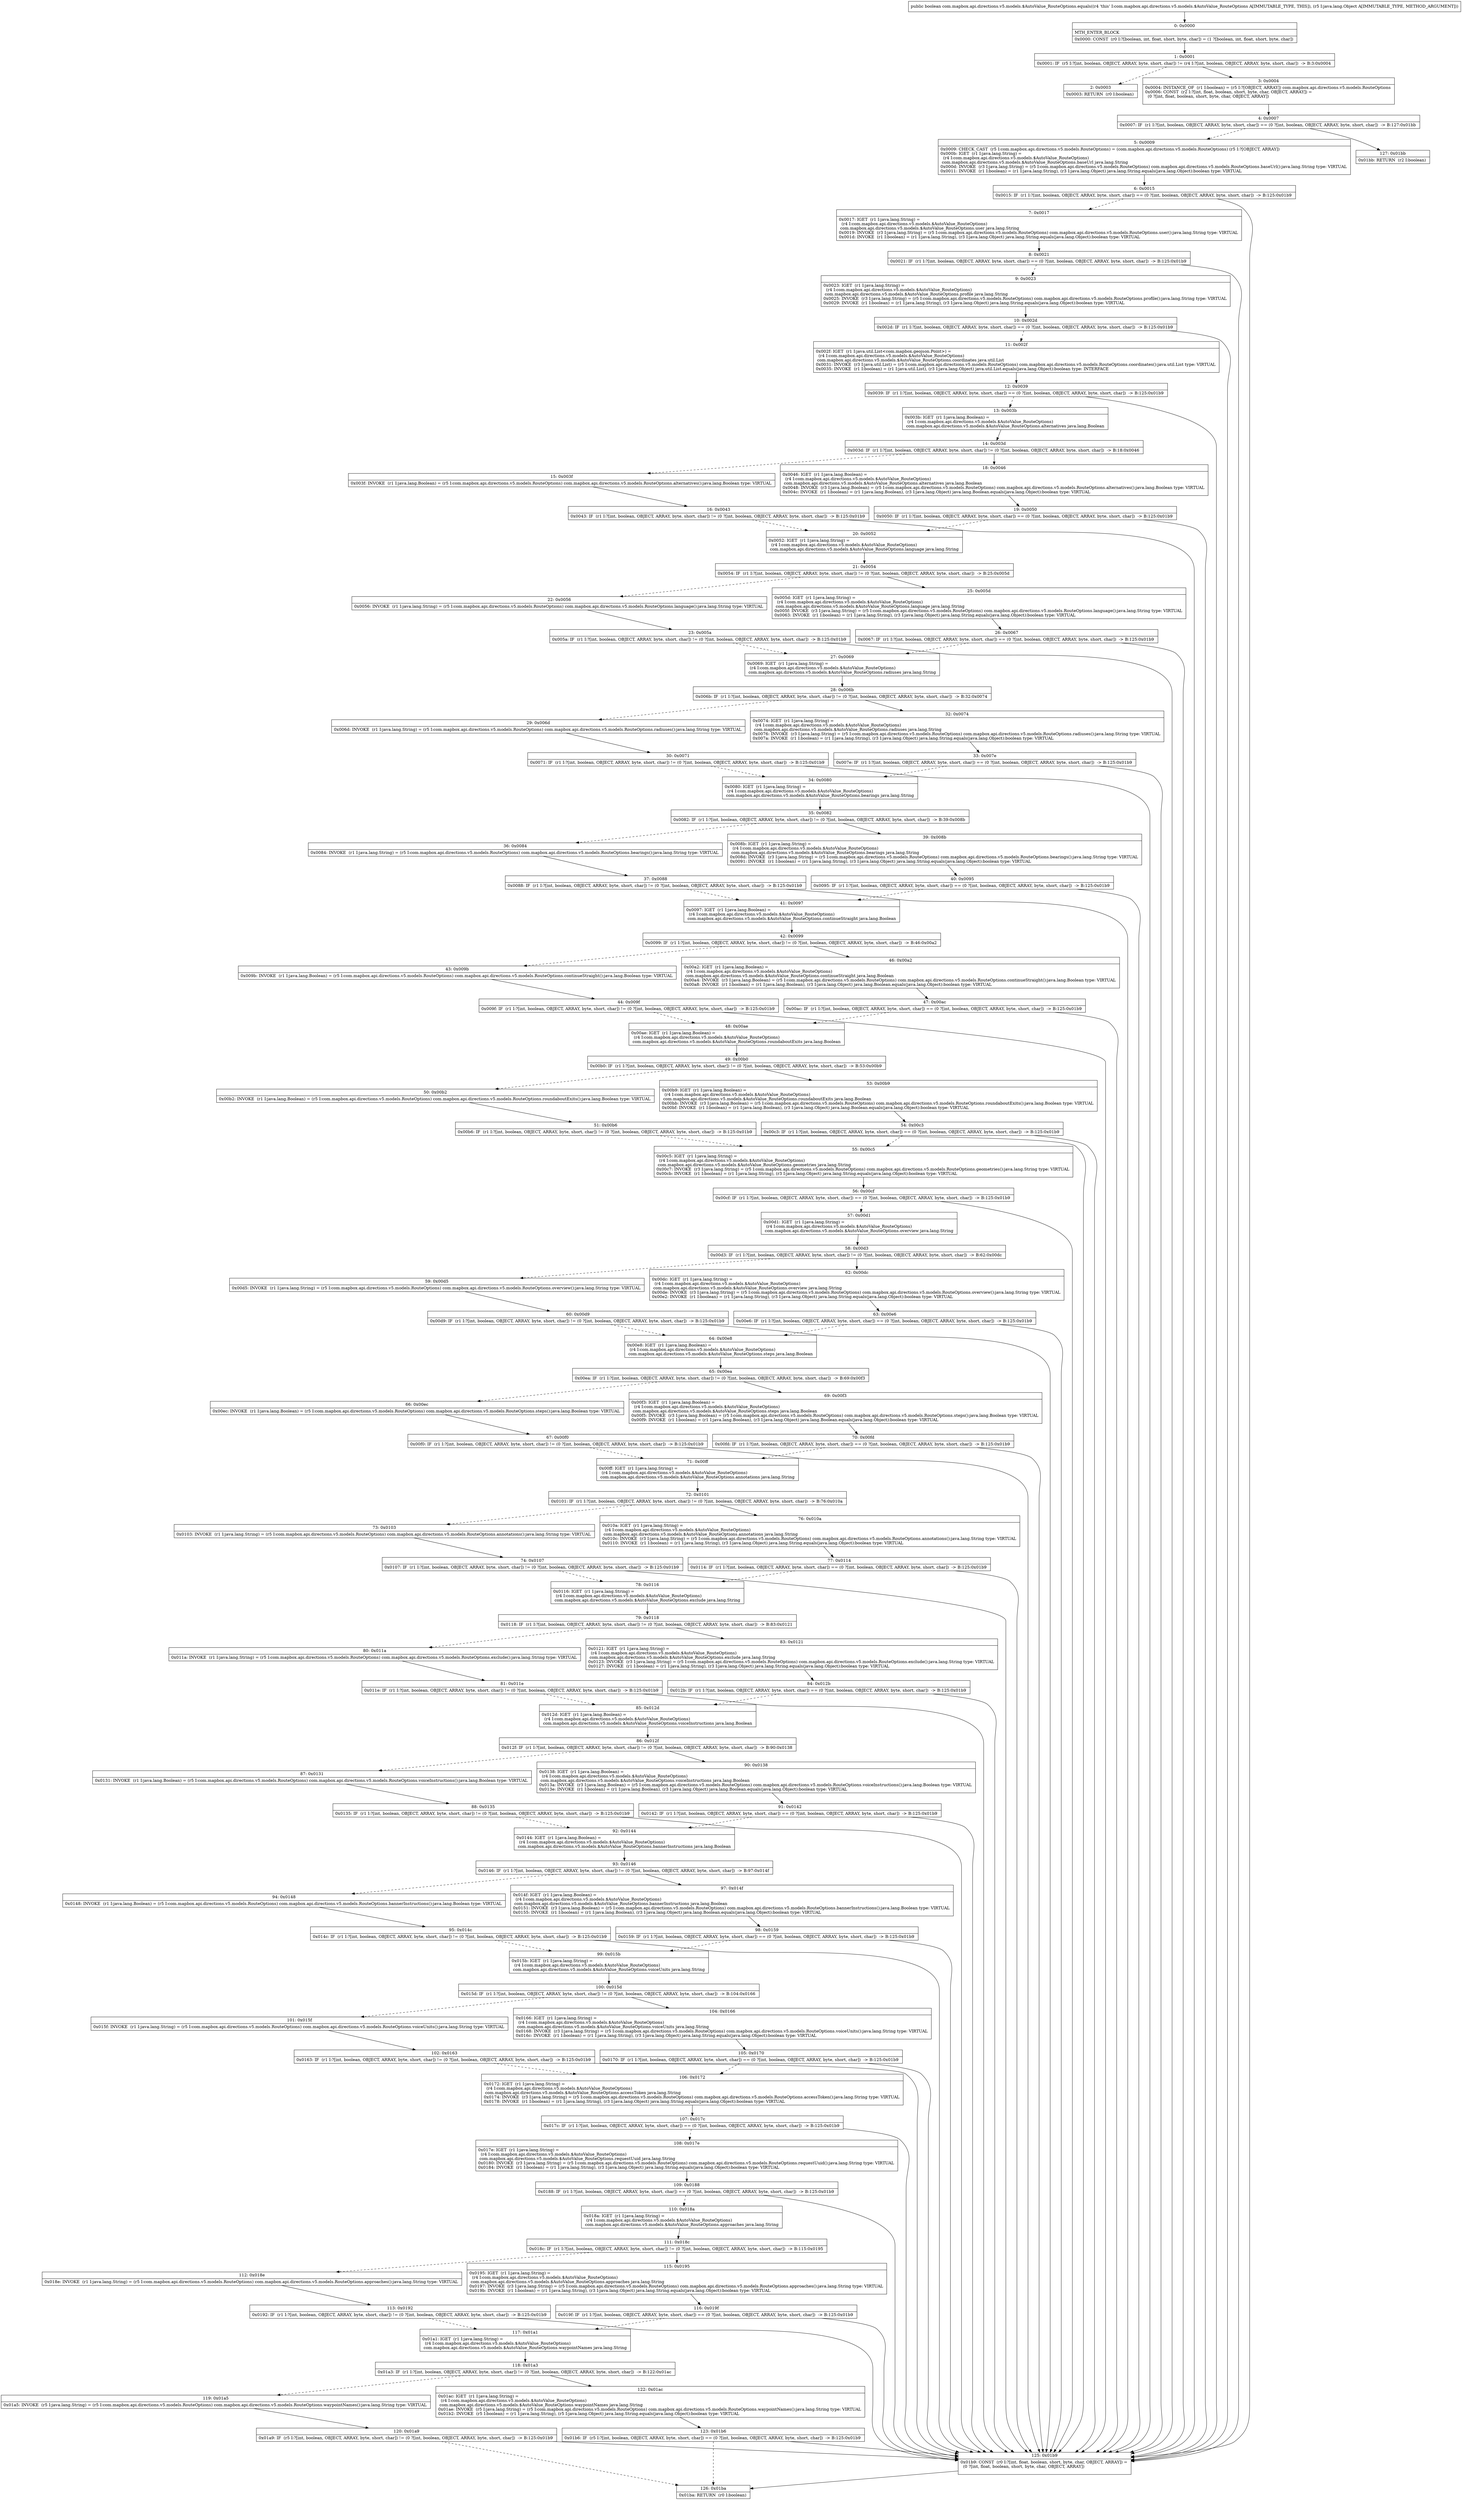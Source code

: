 digraph "CFG forcom.mapbox.api.directions.v5.models.$AutoValue_RouteOptions.equals(Ljava\/lang\/Object;)Z" {
Node_0 [shape=record,label="{0\:\ 0x0000|MTH_ENTER_BLOCK\l|0x0000: CONST  (r0 I:?[boolean, int, float, short, byte, char]) = (1 ?[boolean, int, float, short, byte, char]) \l}"];
Node_1 [shape=record,label="{1\:\ 0x0001|0x0001: IF  (r5 I:?[int, boolean, OBJECT, ARRAY, byte, short, char]) != (r4 I:?[int, boolean, OBJECT, ARRAY, byte, short, char])  \-\> B:3:0x0004 \l}"];
Node_2 [shape=record,label="{2\:\ 0x0003|0x0003: RETURN  (r0 I:boolean) \l}"];
Node_3 [shape=record,label="{3\:\ 0x0004|0x0004: INSTANCE_OF  (r1 I:boolean) = (r5 I:?[OBJECT, ARRAY]) com.mapbox.api.directions.v5.models.RouteOptions \l0x0006: CONST  (r2 I:?[int, float, boolean, short, byte, char, OBJECT, ARRAY]) = \l  (0 ?[int, float, boolean, short, byte, char, OBJECT, ARRAY])\l \l}"];
Node_4 [shape=record,label="{4\:\ 0x0007|0x0007: IF  (r1 I:?[int, boolean, OBJECT, ARRAY, byte, short, char]) == (0 ?[int, boolean, OBJECT, ARRAY, byte, short, char])  \-\> B:127:0x01bb \l}"];
Node_5 [shape=record,label="{5\:\ 0x0009|0x0009: CHECK_CAST  (r5 I:com.mapbox.api.directions.v5.models.RouteOptions) = (com.mapbox.api.directions.v5.models.RouteOptions) (r5 I:?[OBJECT, ARRAY]) \l0x000b: IGET  (r1 I:java.lang.String) = \l  (r4 I:com.mapbox.api.directions.v5.models.$AutoValue_RouteOptions)\l com.mapbox.api.directions.v5.models.$AutoValue_RouteOptions.baseUrl java.lang.String \l0x000d: INVOKE  (r3 I:java.lang.String) = (r5 I:com.mapbox.api.directions.v5.models.RouteOptions) com.mapbox.api.directions.v5.models.RouteOptions.baseUrl():java.lang.String type: VIRTUAL \l0x0011: INVOKE  (r1 I:boolean) = (r1 I:java.lang.String), (r3 I:java.lang.Object) java.lang.String.equals(java.lang.Object):boolean type: VIRTUAL \l}"];
Node_6 [shape=record,label="{6\:\ 0x0015|0x0015: IF  (r1 I:?[int, boolean, OBJECT, ARRAY, byte, short, char]) == (0 ?[int, boolean, OBJECT, ARRAY, byte, short, char])  \-\> B:125:0x01b9 \l}"];
Node_7 [shape=record,label="{7\:\ 0x0017|0x0017: IGET  (r1 I:java.lang.String) = \l  (r4 I:com.mapbox.api.directions.v5.models.$AutoValue_RouteOptions)\l com.mapbox.api.directions.v5.models.$AutoValue_RouteOptions.user java.lang.String \l0x0019: INVOKE  (r3 I:java.lang.String) = (r5 I:com.mapbox.api.directions.v5.models.RouteOptions) com.mapbox.api.directions.v5.models.RouteOptions.user():java.lang.String type: VIRTUAL \l0x001d: INVOKE  (r1 I:boolean) = (r1 I:java.lang.String), (r3 I:java.lang.Object) java.lang.String.equals(java.lang.Object):boolean type: VIRTUAL \l}"];
Node_8 [shape=record,label="{8\:\ 0x0021|0x0021: IF  (r1 I:?[int, boolean, OBJECT, ARRAY, byte, short, char]) == (0 ?[int, boolean, OBJECT, ARRAY, byte, short, char])  \-\> B:125:0x01b9 \l}"];
Node_9 [shape=record,label="{9\:\ 0x0023|0x0023: IGET  (r1 I:java.lang.String) = \l  (r4 I:com.mapbox.api.directions.v5.models.$AutoValue_RouteOptions)\l com.mapbox.api.directions.v5.models.$AutoValue_RouteOptions.profile java.lang.String \l0x0025: INVOKE  (r3 I:java.lang.String) = (r5 I:com.mapbox.api.directions.v5.models.RouteOptions) com.mapbox.api.directions.v5.models.RouteOptions.profile():java.lang.String type: VIRTUAL \l0x0029: INVOKE  (r1 I:boolean) = (r1 I:java.lang.String), (r3 I:java.lang.Object) java.lang.String.equals(java.lang.Object):boolean type: VIRTUAL \l}"];
Node_10 [shape=record,label="{10\:\ 0x002d|0x002d: IF  (r1 I:?[int, boolean, OBJECT, ARRAY, byte, short, char]) == (0 ?[int, boolean, OBJECT, ARRAY, byte, short, char])  \-\> B:125:0x01b9 \l}"];
Node_11 [shape=record,label="{11\:\ 0x002f|0x002f: IGET  (r1 I:java.util.List\<com.mapbox.geojson.Point\>) = \l  (r4 I:com.mapbox.api.directions.v5.models.$AutoValue_RouteOptions)\l com.mapbox.api.directions.v5.models.$AutoValue_RouteOptions.coordinates java.util.List \l0x0031: INVOKE  (r3 I:java.util.List) = (r5 I:com.mapbox.api.directions.v5.models.RouteOptions) com.mapbox.api.directions.v5.models.RouteOptions.coordinates():java.util.List type: VIRTUAL \l0x0035: INVOKE  (r1 I:boolean) = (r1 I:java.util.List), (r3 I:java.lang.Object) java.util.List.equals(java.lang.Object):boolean type: INTERFACE \l}"];
Node_12 [shape=record,label="{12\:\ 0x0039|0x0039: IF  (r1 I:?[int, boolean, OBJECT, ARRAY, byte, short, char]) == (0 ?[int, boolean, OBJECT, ARRAY, byte, short, char])  \-\> B:125:0x01b9 \l}"];
Node_13 [shape=record,label="{13\:\ 0x003b|0x003b: IGET  (r1 I:java.lang.Boolean) = \l  (r4 I:com.mapbox.api.directions.v5.models.$AutoValue_RouteOptions)\l com.mapbox.api.directions.v5.models.$AutoValue_RouteOptions.alternatives java.lang.Boolean \l}"];
Node_14 [shape=record,label="{14\:\ 0x003d|0x003d: IF  (r1 I:?[int, boolean, OBJECT, ARRAY, byte, short, char]) != (0 ?[int, boolean, OBJECT, ARRAY, byte, short, char])  \-\> B:18:0x0046 \l}"];
Node_15 [shape=record,label="{15\:\ 0x003f|0x003f: INVOKE  (r1 I:java.lang.Boolean) = (r5 I:com.mapbox.api.directions.v5.models.RouteOptions) com.mapbox.api.directions.v5.models.RouteOptions.alternatives():java.lang.Boolean type: VIRTUAL \l}"];
Node_16 [shape=record,label="{16\:\ 0x0043|0x0043: IF  (r1 I:?[int, boolean, OBJECT, ARRAY, byte, short, char]) != (0 ?[int, boolean, OBJECT, ARRAY, byte, short, char])  \-\> B:125:0x01b9 \l}"];
Node_18 [shape=record,label="{18\:\ 0x0046|0x0046: IGET  (r1 I:java.lang.Boolean) = \l  (r4 I:com.mapbox.api.directions.v5.models.$AutoValue_RouteOptions)\l com.mapbox.api.directions.v5.models.$AutoValue_RouteOptions.alternatives java.lang.Boolean \l0x0048: INVOKE  (r3 I:java.lang.Boolean) = (r5 I:com.mapbox.api.directions.v5.models.RouteOptions) com.mapbox.api.directions.v5.models.RouteOptions.alternatives():java.lang.Boolean type: VIRTUAL \l0x004c: INVOKE  (r1 I:boolean) = (r1 I:java.lang.Boolean), (r3 I:java.lang.Object) java.lang.Boolean.equals(java.lang.Object):boolean type: VIRTUAL \l}"];
Node_19 [shape=record,label="{19\:\ 0x0050|0x0050: IF  (r1 I:?[int, boolean, OBJECT, ARRAY, byte, short, char]) == (0 ?[int, boolean, OBJECT, ARRAY, byte, short, char])  \-\> B:125:0x01b9 \l}"];
Node_20 [shape=record,label="{20\:\ 0x0052|0x0052: IGET  (r1 I:java.lang.String) = \l  (r4 I:com.mapbox.api.directions.v5.models.$AutoValue_RouteOptions)\l com.mapbox.api.directions.v5.models.$AutoValue_RouteOptions.language java.lang.String \l}"];
Node_21 [shape=record,label="{21\:\ 0x0054|0x0054: IF  (r1 I:?[int, boolean, OBJECT, ARRAY, byte, short, char]) != (0 ?[int, boolean, OBJECT, ARRAY, byte, short, char])  \-\> B:25:0x005d \l}"];
Node_22 [shape=record,label="{22\:\ 0x0056|0x0056: INVOKE  (r1 I:java.lang.String) = (r5 I:com.mapbox.api.directions.v5.models.RouteOptions) com.mapbox.api.directions.v5.models.RouteOptions.language():java.lang.String type: VIRTUAL \l}"];
Node_23 [shape=record,label="{23\:\ 0x005a|0x005a: IF  (r1 I:?[int, boolean, OBJECT, ARRAY, byte, short, char]) != (0 ?[int, boolean, OBJECT, ARRAY, byte, short, char])  \-\> B:125:0x01b9 \l}"];
Node_25 [shape=record,label="{25\:\ 0x005d|0x005d: IGET  (r1 I:java.lang.String) = \l  (r4 I:com.mapbox.api.directions.v5.models.$AutoValue_RouteOptions)\l com.mapbox.api.directions.v5.models.$AutoValue_RouteOptions.language java.lang.String \l0x005f: INVOKE  (r3 I:java.lang.String) = (r5 I:com.mapbox.api.directions.v5.models.RouteOptions) com.mapbox.api.directions.v5.models.RouteOptions.language():java.lang.String type: VIRTUAL \l0x0063: INVOKE  (r1 I:boolean) = (r1 I:java.lang.String), (r3 I:java.lang.Object) java.lang.String.equals(java.lang.Object):boolean type: VIRTUAL \l}"];
Node_26 [shape=record,label="{26\:\ 0x0067|0x0067: IF  (r1 I:?[int, boolean, OBJECT, ARRAY, byte, short, char]) == (0 ?[int, boolean, OBJECT, ARRAY, byte, short, char])  \-\> B:125:0x01b9 \l}"];
Node_27 [shape=record,label="{27\:\ 0x0069|0x0069: IGET  (r1 I:java.lang.String) = \l  (r4 I:com.mapbox.api.directions.v5.models.$AutoValue_RouteOptions)\l com.mapbox.api.directions.v5.models.$AutoValue_RouteOptions.radiuses java.lang.String \l}"];
Node_28 [shape=record,label="{28\:\ 0x006b|0x006b: IF  (r1 I:?[int, boolean, OBJECT, ARRAY, byte, short, char]) != (0 ?[int, boolean, OBJECT, ARRAY, byte, short, char])  \-\> B:32:0x0074 \l}"];
Node_29 [shape=record,label="{29\:\ 0x006d|0x006d: INVOKE  (r1 I:java.lang.String) = (r5 I:com.mapbox.api.directions.v5.models.RouteOptions) com.mapbox.api.directions.v5.models.RouteOptions.radiuses():java.lang.String type: VIRTUAL \l}"];
Node_30 [shape=record,label="{30\:\ 0x0071|0x0071: IF  (r1 I:?[int, boolean, OBJECT, ARRAY, byte, short, char]) != (0 ?[int, boolean, OBJECT, ARRAY, byte, short, char])  \-\> B:125:0x01b9 \l}"];
Node_32 [shape=record,label="{32\:\ 0x0074|0x0074: IGET  (r1 I:java.lang.String) = \l  (r4 I:com.mapbox.api.directions.v5.models.$AutoValue_RouteOptions)\l com.mapbox.api.directions.v5.models.$AutoValue_RouteOptions.radiuses java.lang.String \l0x0076: INVOKE  (r3 I:java.lang.String) = (r5 I:com.mapbox.api.directions.v5.models.RouteOptions) com.mapbox.api.directions.v5.models.RouteOptions.radiuses():java.lang.String type: VIRTUAL \l0x007a: INVOKE  (r1 I:boolean) = (r1 I:java.lang.String), (r3 I:java.lang.Object) java.lang.String.equals(java.lang.Object):boolean type: VIRTUAL \l}"];
Node_33 [shape=record,label="{33\:\ 0x007e|0x007e: IF  (r1 I:?[int, boolean, OBJECT, ARRAY, byte, short, char]) == (0 ?[int, boolean, OBJECT, ARRAY, byte, short, char])  \-\> B:125:0x01b9 \l}"];
Node_34 [shape=record,label="{34\:\ 0x0080|0x0080: IGET  (r1 I:java.lang.String) = \l  (r4 I:com.mapbox.api.directions.v5.models.$AutoValue_RouteOptions)\l com.mapbox.api.directions.v5.models.$AutoValue_RouteOptions.bearings java.lang.String \l}"];
Node_35 [shape=record,label="{35\:\ 0x0082|0x0082: IF  (r1 I:?[int, boolean, OBJECT, ARRAY, byte, short, char]) != (0 ?[int, boolean, OBJECT, ARRAY, byte, short, char])  \-\> B:39:0x008b \l}"];
Node_36 [shape=record,label="{36\:\ 0x0084|0x0084: INVOKE  (r1 I:java.lang.String) = (r5 I:com.mapbox.api.directions.v5.models.RouteOptions) com.mapbox.api.directions.v5.models.RouteOptions.bearings():java.lang.String type: VIRTUAL \l}"];
Node_37 [shape=record,label="{37\:\ 0x0088|0x0088: IF  (r1 I:?[int, boolean, OBJECT, ARRAY, byte, short, char]) != (0 ?[int, boolean, OBJECT, ARRAY, byte, short, char])  \-\> B:125:0x01b9 \l}"];
Node_39 [shape=record,label="{39\:\ 0x008b|0x008b: IGET  (r1 I:java.lang.String) = \l  (r4 I:com.mapbox.api.directions.v5.models.$AutoValue_RouteOptions)\l com.mapbox.api.directions.v5.models.$AutoValue_RouteOptions.bearings java.lang.String \l0x008d: INVOKE  (r3 I:java.lang.String) = (r5 I:com.mapbox.api.directions.v5.models.RouteOptions) com.mapbox.api.directions.v5.models.RouteOptions.bearings():java.lang.String type: VIRTUAL \l0x0091: INVOKE  (r1 I:boolean) = (r1 I:java.lang.String), (r3 I:java.lang.Object) java.lang.String.equals(java.lang.Object):boolean type: VIRTUAL \l}"];
Node_40 [shape=record,label="{40\:\ 0x0095|0x0095: IF  (r1 I:?[int, boolean, OBJECT, ARRAY, byte, short, char]) == (0 ?[int, boolean, OBJECT, ARRAY, byte, short, char])  \-\> B:125:0x01b9 \l}"];
Node_41 [shape=record,label="{41\:\ 0x0097|0x0097: IGET  (r1 I:java.lang.Boolean) = \l  (r4 I:com.mapbox.api.directions.v5.models.$AutoValue_RouteOptions)\l com.mapbox.api.directions.v5.models.$AutoValue_RouteOptions.continueStraight java.lang.Boolean \l}"];
Node_42 [shape=record,label="{42\:\ 0x0099|0x0099: IF  (r1 I:?[int, boolean, OBJECT, ARRAY, byte, short, char]) != (0 ?[int, boolean, OBJECT, ARRAY, byte, short, char])  \-\> B:46:0x00a2 \l}"];
Node_43 [shape=record,label="{43\:\ 0x009b|0x009b: INVOKE  (r1 I:java.lang.Boolean) = (r5 I:com.mapbox.api.directions.v5.models.RouteOptions) com.mapbox.api.directions.v5.models.RouteOptions.continueStraight():java.lang.Boolean type: VIRTUAL \l}"];
Node_44 [shape=record,label="{44\:\ 0x009f|0x009f: IF  (r1 I:?[int, boolean, OBJECT, ARRAY, byte, short, char]) != (0 ?[int, boolean, OBJECT, ARRAY, byte, short, char])  \-\> B:125:0x01b9 \l}"];
Node_46 [shape=record,label="{46\:\ 0x00a2|0x00a2: IGET  (r1 I:java.lang.Boolean) = \l  (r4 I:com.mapbox.api.directions.v5.models.$AutoValue_RouteOptions)\l com.mapbox.api.directions.v5.models.$AutoValue_RouteOptions.continueStraight java.lang.Boolean \l0x00a4: INVOKE  (r3 I:java.lang.Boolean) = (r5 I:com.mapbox.api.directions.v5.models.RouteOptions) com.mapbox.api.directions.v5.models.RouteOptions.continueStraight():java.lang.Boolean type: VIRTUAL \l0x00a8: INVOKE  (r1 I:boolean) = (r1 I:java.lang.Boolean), (r3 I:java.lang.Object) java.lang.Boolean.equals(java.lang.Object):boolean type: VIRTUAL \l}"];
Node_47 [shape=record,label="{47\:\ 0x00ac|0x00ac: IF  (r1 I:?[int, boolean, OBJECT, ARRAY, byte, short, char]) == (0 ?[int, boolean, OBJECT, ARRAY, byte, short, char])  \-\> B:125:0x01b9 \l}"];
Node_48 [shape=record,label="{48\:\ 0x00ae|0x00ae: IGET  (r1 I:java.lang.Boolean) = \l  (r4 I:com.mapbox.api.directions.v5.models.$AutoValue_RouteOptions)\l com.mapbox.api.directions.v5.models.$AutoValue_RouteOptions.roundaboutExits java.lang.Boolean \l}"];
Node_49 [shape=record,label="{49\:\ 0x00b0|0x00b0: IF  (r1 I:?[int, boolean, OBJECT, ARRAY, byte, short, char]) != (0 ?[int, boolean, OBJECT, ARRAY, byte, short, char])  \-\> B:53:0x00b9 \l}"];
Node_50 [shape=record,label="{50\:\ 0x00b2|0x00b2: INVOKE  (r1 I:java.lang.Boolean) = (r5 I:com.mapbox.api.directions.v5.models.RouteOptions) com.mapbox.api.directions.v5.models.RouteOptions.roundaboutExits():java.lang.Boolean type: VIRTUAL \l}"];
Node_51 [shape=record,label="{51\:\ 0x00b6|0x00b6: IF  (r1 I:?[int, boolean, OBJECT, ARRAY, byte, short, char]) != (0 ?[int, boolean, OBJECT, ARRAY, byte, short, char])  \-\> B:125:0x01b9 \l}"];
Node_53 [shape=record,label="{53\:\ 0x00b9|0x00b9: IGET  (r1 I:java.lang.Boolean) = \l  (r4 I:com.mapbox.api.directions.v5.models.$AutoValue_RouteOptions)\l com.mapbox.api.directions.v5.models.$AutoValue_RouteOptions.roundaboutExits java.lang.Boolean \l0x00bb: INVOKE  (r3 I:java.lang.Boolean) = (r5 I:com.mapbox.api.directions.v5.models.RouteOptions) com.mapbox.api.directions.v5.models.RouteOptions.roundaboutExits():java.lang.Boolean type: VIRTUAL \l0x00bf: INVOKE  (r1 I:boolean) = (r1 I:java.lang.Boolean), (r3 I:java.lang.Object) java.lang.Boolean.equals(java.lang.Object):boolean type: VIRTUAL \l}"];
Node_54 [shape=record,label="{54\:\ 0x00c3|0x00c3: IF  (r1 I:?[int, boolean, OBJECT, ARRAY, byte, short, char]) == (0 ?[int, boolean, OBJECT, ARRAY, byte, short, char])  \-\> B:125:0x01b9 \l}"];
Node_55 [shape=record,label="{55\:\ 0x00c5|0x00c5: IGET  (r1 I:java.lang.String) = \l  (r4 I:com.mapbox.api.directions.v5.models.$AutoValue_RouteOptions)\l com.mapbox.api.directions.v5.models.$AutoValue_RouteOptions.geometries java.lang.String \l0x00c7: INVOKE  (r3 I:java.lang.String) = (r5 I:com.mapbox.api.directions.v5.models.RouteOptions) com.mapbox.api.directions.v5.models.RouteOptions.geometries():java.lang.String type: VIRTUAL \l0x00cb: INVOKE  (r1 I:boolean) = (r1 I:java.lang.String), (r3 I:java.lang.Object) java.lang.String.equals(java.lang.Object):boolean type: VIRTUAL \l}"];
Node_56 [shape=record,label="{56\:\ 0x00cf|0x00cf: IF  (r1 I:?[int, boolean, OBJECT, ARRAY, byte, short, char]) == (0 ?[int, boolean, OBJECT, ARRAY, byte, short, char])  \-\> B:125:0x01b9 \l}"];
Node_57 [shape=record,label="{57\:\ 0x00d1|0x00d1: IGET  (r1 I:java.lang.String) = \l  (r4 I:com.mapbox.api.directions.v5.models.$AutoValue_RouteOptions)\l com.mapbox.api.directions.v5.models.$AutoValue_RouteOptions.overview java.lang.String \l}"];
Node_58 [shape=record,label="{58\:\ 0x00d3|0x00d3: IF  (r1 I:?[int, boolean, OBJECT, ARRAY, byte, short, char]) != (0 ?[int, boolean, OBJECT, ARRAY, byte, short, char])  \-\> B:62:0x00dc \l}"];
Node_59 [shape=record,label="{59\:\ 0x00d5|0x00d5: INVOKE  (r1 I:java.lang.String) = (r5 I:com.mapbox.api.directions.v5.models.RouteOptions) com.mapbox.api.directions.v5.models.RouteOptions.overview():java.lang.String type: VIRTUAL \l}"];
Node_60 [shape=record,label="{60\:\ 0x00d9|0x00d9: IF  (r1 I:?[int, boolean, OBJECT, ARRAY, byte, short, char]) != (0 ?[int, boolean, OBJECT, ARRAY, byte, short, char])  \-\> B:125:0x01b9 \l}"];
Node_62 [shape=record,label="{62\:\ 0x00dc|0x00dc: IGET  (r1 I:java.lang.String) = \l  (r4 I:com.mapbox.api.directions.v5.models.$AutoValue_RouteOptions)\l com.mapbox.api.directions.v5.models.$AutoValue_RouteOptions.overview java.lang.String \l0x00de: INVOKE  (r3 I:java.lang.String) = (r5 I:com.mapbox.api.directions.v5.models.RouteOptions) com.mapbox.api.directions.v5.models.RouteOptions.overview():java.lang.String type: VIRTUAL \l0x00e2: INVOKE  (r1 I:boolean) = (r1 I:java.lang.String), (r3 I:java.lang.Object) java.lang.String.equals(java.lang.Object):boolean type: VIRTUAL \l}"];
Node_63 [shape=record,label="{63\:\ 0x00e6|0x00e6: IF  (r1 I:?[int, boolean, OBJECT, ARRAY, byte, short, char]) == (0 ?[int, boolean, OBJECT, ARRAY, byte, short, char])  \-\> B:125:0x01b9 \l}"];
Node_64 [shape=record,label="{64\:\ 0x00e8|0x00e8: IGET  (r1 I:java.lang.Boolean) = \l  (r4 I:com.mapbox.api.directions.v5.models.$AutoValue_RouteOptions)\l com.mapbox.api.directions.v5.models.$AutoValue_RouteOptions.steps java.lang.Boolean \l}"];
Node_65 [shape=record,label="{65\:\ 0x00ea|0x00ea: IF  (r1 I:?[int, boolean, OBJECT, ARRAY, byte, short, char]) != (0 ?[int, boolean, OBJECT, ARRAY, byte, short, char])  \-\> B:69:0x00f3 \l}"];
Node_66 [shape=record,label="{66\:\ 0x00ec|0x00ec: INVOKE  (r1 I:java.lang.Boolean) = (r5 I:com.mapbox.api.directions.v5.models.RouteOptions) com.mapbox.api.directions.v5.models.RouteOptions.steps():java.lang.Boolean type: VIRTUAL \l}"];
Node_67 [shape=record,label="{67\:\ 0x00f0|0x00f0: IF  (r1 I:?[int, boolean, OBJECT, ARRAY, byte, short, char]) != (0 ?[int, boolean, OBJECT, ARRAY, byte, short, char])  \-\> B:125:0x01b9 \l}"];
Node_69 [shape=record,label="{69\:\ 0x00f3|0x00f3: IGET  (r1 I:java.lang.Boolean) = \l  (r4 I:com.mapbox.api.directions.v5.models.$AutoValue_RouteOptions)\l com.mapbox.api.directions.v5.models.$AutoValue_RouteOptions.steps java.lang.Boolean \l0x00f5: INVOKE  (r3 I:java.lang.Boolean) = (r5 I:com.mapbox.api.directions.v5.models.RouteOptions) com.mapbox.api.directions.v5.models.RouteOptions.steps():java.lang.Boolean type: VIRTUAL \l0x00f9: INVOKE  (r1 I:boolean) = (r1 I:java.lang.Boolean), (r3 I:java.lang.Object) java.lang.Boolean.equals(java.lang.Object):boolean type: VIRTUAL \l}"];
Node_70 [shape=record,label="{70\:\ 0x00fd|0x00fd: IF  (r1 I:?[int, boolean, OBJECT, ARRAY, byte, short, char]) == (0 ?[int, boolean, OBJECT, ARRAY, byte, short, char])  \-\> B:125:0x01b9 \l}"];
Node_71 [shape=record,label="{71\:\ 0x00ff|0x00ff: IGET  (r1 I:java.lang.String) = \l  (r4 I:com.mapbox.api.directions.v5.models.$AutoValue_RouteOptions)\l com.mapbox.api.directions.v5.models.$AutoValue_RouteOptions.annotations java.lang.String \l}"];
Node_72 [shape=record,label="{72\:\ 0x0101|0x0101: IF  (r1 I:?[int, boolean, OBJECT, ARRAY, byte, short, char]) != (0 ?[int, boolean, OBJECT, ARRAY, byte, short, char])  \-\> B:76:0x010a \l}"];
Node_73 [shape=record,label="{73\:\ 0x0103|0x0103: INVOKE  (r1 I:java.lang.String) = (r5 I:com.mapbox.api.directions.v5.models.RouteOptions) com.mapbox.api.directions.v5.models.RouteOptions.annotations():java.lang.String type: VIRTUAL \l}"];
Node_74 [shape=record,label="{74\:\ 0x0107|0x0107: IF  (r1 I:?[int, boolean, OBJECT, ARRAY, byte, short, char]) != (0 ?[int, boolean, OBJECT, ARRAY, byte, short, char])  \-\> B:125:0x01b9 \l}"];
Node_76 [shape=record,label="{76\:\ 0x010a|0x010a: IGET  (r1 I:java.lang.String) = \l  (r4 I:com.mapbox.api.directions.v5.models.$AutoValue_RouteOptions)\l com.mapbox.api.directions.v5.models.$AutoValue_RouteOptions.annotations java.lang.String \l0x010c: INVOKE  (r3 I:java.lang.String) = (r5 I:com.mapbox.api.directions.v5.models.RouteOptions) com.mapbox.api.directions.v5.models.RouteOptions.annotations():java.lang.String type: VIRTUAL \l0x0110: INVOKE  (r1 I:boolean) = (r1 I:java.lang.String), (r3 I:java.lang.Object) java.lang.String.equals(java.lang.Object):boolean type: VIRTUAL \l}"];
Node_77 [shape=record,label="{77\:\ 0x0114|0x0114: IF  (r1 I:?[int, boolean, OBJECT, ARRAY, byte, short, char]) == (0 ?[int, boolean, OBJECT, ARRAY, byte, short, char])  \-\> B:125:0x01b9 \l}"];
Node_78 [shape=record,label="{78\:\ 0x0116|0x0116: IGET  (r1 I:java.lang.String) = \l  (r4 I:com.mapbox.api.directions.v5.models.$AutoValue_RouteOptions)\l com.mapbox.api.directions.v5.models.$AutoValue_RouteOptions.exclude java.lang.String \l}"];
Node_79 [shape=record,label="{79\:\ 0x0118|0x0118: IF  (r1 I:?[int, boolean, OBJECT, ARRAY, byte, short, char]) != (0 ?[int, boolean, OBJECT, ARRAY, byte, short, char])  \-\> B:83:0x0121 \l}"];
Node_80 [shape=record,label="{80\:\ 0x011a|0x011a: INVOKE  (r1 I:java.lang.String) = (r5 I:com.mapbox.api.directions.v5.models.RouteOptions) com.mapbox.api.directions.v5.models.RouteOptions.exclude():java.lang.String type: VIRTUAL \l}"];
Node_81 [shape=record,label="{81\:\ 0x011e|0x011e: IF  (r1 I:?[int, boolean, OBJECT, ARRAY, byte, short, char]) != (0 ?[int, boolean, OBJECT, ARRAY, byte, short, char])  \-\> B:125:0x01b9 \l}"];
Node_83 [shape=record,label="{83\:\ 0x0121|0x0121: IGET  (r1 I:java.lang.String) = \l  (r4 I:com.mapbox.api.directions.v5.models.$AutoValue_RouteOptions)\l com.mapbox.api.directions.v5.models.$AutoValue_RouteOptions.exclude java.lang.String \l0x0123: INVOKE  (r3 I:java.lang.String) = (r5 I:com.mapbox.api.directions.v5.models.RouteOptions) com.mapbox.api.directions.v5.models.RouteOptions.exclude():java.lang.String type: VIRTUAL \l0x0127: INVOKE  (r1 I:boolean) = (r1 I:java.lang.String), (r3 I:java.lang.Object) java.lang.String.equals(java.lang.Object):boolean type: VIRTUAL \l}"];
Node_84 [shape=record,label="{84\:\ 0x012b|0x012b: IF  (r1 I:?[int, boolean, OBJECT, ARRAY, byte, short, char]) == (0 ?[int, boolean, OBJECT, ARRAY, byte, short, char])  \-\> B:125:0x01b9 \l}"];
Node_85 [shape=record,label="{85\:\ 0x012d|0x012d: IGET  (r1 I:java.lang.Boolean) = \l  (r4 I:com.mapbox.api.directions.v5.models.$AutoValue_RouteOptions)\l com.mapbox.api.directions.v5.models.$AutoValue_RouteOptions.voiceInstructions java.lang.Boolean \l}"];
Node_86 [shape=record,label="{86\:\ 0x012f|0x012f: IF  (r1 I:?[int, boolean, OBJECT, ARRAY, byte, short, char]) != (0 ?[int, boolean, OBJECT, ARRAY, byte, short, char])  \-\> B:90:0x0138 \l}"];
Node_87 [shape=record,label="{87\:\ 0x0131|0x0131: INVOKE  (r1 I:java.lang.Boolean) = (r5 I:com.mapbox.api.directions.v5.models.RouteOptions) com.mapbox.api.directions.v5.models.RouteOptions.voiceInstructions():java.lang.Boolean type: VIRTUAL \l}"];
Node_88 [shape=record,label="{88\:\ 0x0135|0x0135: IF  (r1 I:?[int, boolean, OBJECT, ARRAY, byte, short, char]) != (0 ?[int, boolean, OBJECT, ARRAY, byte, short, char])  \-\> B:125:0x01b9 \l}"];
Node_90 [shape=record,label="{90\:\ 0x0138|0x0138: IGET  (r1 I:java.lang.Boolean) = \l  (r4 I:com.mapbox.api.directions.v5.models.$AutoValue_RouteOptions)\l com.mapbox.api.directions.v5.models.$AutoValue_RouteOptions.voiceInstructions java.lang.Boolean \l0x013a: INVOKE  (r3 I:java.lang.Boolean) = (r5 I:com.mapbox.api.directions.v5.models.RouteOptions) com.mapbox.api.directions.v5.models.RouteOptions.voiceInstructions():java.lang.Boolean type: VIRTUAL \l0x013e: INVOKE  (r1 I:boolean) = (r1 I:java.lang.Boolean), (r3 I:java.lang.Object) java.lang.Boolean.equals(java.lang.Object):boolean type: VIRTUAL \l}"];
Node_91 [shape=record,label="{91\:\ 0x0142|0x0142: IF  (r1 I:?[int, boolean, OBJECT, ARRAY, byte, short, char]) == (0 ?[int, boolean, OBJECT, ARRAY, byte, short, char])  \-\> B:125:0x01b9 \l}"];
Node_92 [shape=record,label="{92\:\ 0x0144|0x0144: IGET  (r1 I:java.lang.Boolean) = \l  (r4 I:com.mapbox.api.directions.v5.models.$AutoValue_RouteOptions)\l com.mapbox.api.directions.v5.models.$AutoValue_RouteOptions.bannerInstructions java.lang.Boolean \l}"];
Node_93 [shape=record,label="{93\:\ 0x0146|0x0146: IF  (r1 I:?[int, boolean, OBJECT, ARRAY, byte, short, char]) != (0 ?[int, boolean, OBJECT, ARRAY, byte, short, char])  \-\> B:97:0x014f \l}"];
Node_94 [shape=record,label="{94\:\ 0x0148|0x0148: INVOKE  (r1 I:java.lang.Boolean) = (r5 I:com.mapbox.api.directions.v5.models.RouteOptions) com.mapbox.api.directions.v5.models.RouteOptions.bannerInstructions():java.lang.Boolean type: VIRTUAL \l}"];
Node_95 [shape=record,label="{95\:\ 0x014c|0x014c: IF  (r1 I:?[int, boolean, OBJECT, ARRAY, byte, short, char]) != (0 ?[int, boolean, OBJECT, ARRAY, byte, short, char])  \-\> B:125:0x01b9 \l}"];
Node_97 [shape=record,label="{97\:\ 0x014f|0x014f: IGET  (r1 I:java.lang.Boolean) = \l  (r4 I:com.mapbox.api.directions.v5.models.$AutoValue_RouteOptions)\l com.mapbox.api.directions.v5.models.$AutoValue_RouteOptions.bannerInstructions java.lang.Boolean \l0x0151: INVOKE  (r3 I:java.lang.Boolean) = (r5 I:com.mapbox.api.directions.v5.models.RouteOptions) com.mapbox.api.directions.v5.models.RouteOptions.bannerInstructions():java.lang.Boolean type: VIRTUAL \l0x0155: INVOKE  (r1 I:boolean) = (r1 I:java.lang.Boolean), (r3 I:java.lang.Object) java.lang.Boolean.equals(java.lang.Object):boolean type: VIRTUAL \l}"];
Node_98 [shape=record,label="{98\:\ 0x0159|0x0159: IF  (r1 I:?[int, boolean, OBJECT, ARRAY, byte, short, char]) == (0 ?[int, boolean, OBJECT, ARRAY, byte, short, char])  \-\> B:125:0x01b9 \l}"];
Node_99 [shape=record,label="{99\:\ 0x015b|0x015b: IGET  (r1 I:java.lang.String) = \l  (r4 I:com.mapbox.api.directions.v5.models.$AutoValue_RouteOptions)\l com.mapbox.api.directions.v5.models.$AutoValue_RouteOptions.voiceUnits java.lang.String \l}"];
Node_100 [shape=record,label="{100\:\ 0x015d|0x015d: IF  (r1 I:?[int, boolean, OBJECT, ARRAY, byte, short, char]) != (0 ?[int, boolean, OBJECT, ARRAY, byte, short, char])  \-\> B:104:0x0166 \l}"];
Node_101 [shape=record,label="{101\:\ 0x015f|0x015f: INVOKE  (r1 I:java.lang.String) = (r5 I:com.mapbox.api.directions.v5.models.RouteOptions) com.mapbox.api.directions.v5.models.RouteOptions.voiceUnits():java.lang.String type: VIRTUAL \l}"];
Node_102 [shape=record,label="{102\:\ 0x0163|0x0163: IF  (r1 I:?[int, boolean, OBJECT, ARRAY, byte, short, char]) != (0 ?[int, boolean, OBJECT, ARRAY, byte, short, char])  \-\> B:125:0x01b9 \l}"];
Node_104 [shape=record,label="{104\:\ 0x0166|0x0166: IGET  (r1 I:java.lang.String) = \l  (r4 I:com.mapbox.api.directions.v5.models.$AutoValue_RouteOptions)\l com.mapbox.api.directions.v5.models.$AutoValue_RouteOptions.voiceUnits java.lang.String \l0x0168: INVOKE  (r3 I:java.lang.String) = (r5 I:com.mapbox.api.directions.v5.models.RouteOptions) com.mapbox.api.directions.v5.models.RouteOptions.voiceUnits():java.lang.String type: VIRTUAL \l0x016c: INVOKE  (r1 I:boolean) = (r1 I:java.lang.String), (r3 I:java.lang.Object) java.lang.String.equals(java.lang.Object):boolean type: VIRTUAL \l}"];
Node_105 [shape=record,label="{105\:\ 0x0170|0x0170: IF  (r1 I:?[int, boolean, OBJECT, ARRAY, byte, short, char]) == (0 ?[int, boolean, OBJECT, ARRAY, byte, short, char])  \-\> B:125:0x01b9 \l}"];
Node_106 [shape=record,label="{106\:\ 0x0172|0x0172: IGET  (r1 I:java.lang.String) = \l  (r4 I:com.mapbox.api.directions.v5.models.$AutoValue_RouteOptions)\l com.mapbox.api.directions.v5.models.$AutoValue_RouteOptions.accessToken java.lang.String \l0x0174: INVOKE  (r3 I:java.lang.String) = (r5 I:com.mapbox.api.directions.v5.models.RouteOptions) com.mapbox.api.directions.v5.models.RouteOptions.accessToken():java.lang.String type: VIRTUAL \l0x0178: INVOKE  (r1 I:boolean) = (r1 I:java.lang.String), (r3 I:java.lang.Object) java.lang.String.equals(java.lang.Object):boolean type: VIRTUAL \l}"];
Node_107 [shape=record,label="{107\:\ 0x017c|0x017c: IF  (r1 I:?[int, boolean, OBJECT, ARRAY, byte, short, char]) == (0 ?[int, boolean, OBJECT, ARRAY, byte, short, char])  \-\> B:125:0x01b9 \l}"];
Node_108 [shape=record,label="{108\:\ 0x017e|0x017e: IGET  (r1 I:java.lang.String) = \l  (r4 I:com.mapbox.api.directions.v5.models.$AutoValue_RouteOptions)\l com.mapbox.api.directions.v5.models.$AutoValue_RouteOptions.requestUuid java.lang.String \l0x0180: INVOKE  (r3 I:java.lang.String) = (r5 I:com.mapbox.api.directions.v5.models.RouteOptions) com.mapbox.api.directions.v5.models.RouteOptions.requestUuid():java.lang.String type: VIRTUAL \l0x0184: INVOKE  (r1 I:boolean) = (r1 I:java.lang.String), (r3 I:java.lang.Object) java.lang.String.equals(java.lang.Object):boolean type: VIRTUAL \l}"];
Node_109 [shape=record,label="{109\:\ 0x0188|0x0188: IF  (r1 I:?[int, boolean, OBJECT, ARRAY, byte, short, char]) == (0 ?[int, boolean, OBJECT, ARRAY, byte, short, char])  \-\> B:125:0x01b9 \l}"];
Node_110 [shape=record,label="{110\:\ 0x018a|0x018a: IGET  (r1 I:java.lang.String) = \l  (r4 I:com.mapbox.api.directions.v5.models.$AutoValue_RouteOptions)\l com.mapbox.api.directions.v5.models.$AutoValue_RouteOptions.approaches java.lang.String \l}"];
Node_111 [shape=record,label="{111\:\ 0x018c|0x018c: IF  (r1 I:?[int, boolean, OBJECT, ARRAY, byte, short, char]) != (0 ?[int, boolean, OBJECT, ARRAY, byte, short, char])  \-\> B:115:0x0195 \l}"];
Node_112 [shape=record,label="{112\:\ 0x018e|0x018e: INVOKE  (r1 I:java.lang.String) = (r5 I:com.mapbox.api.directions.v5.models.RouteOptions) com.mapbox.api.directions.v5.models.RouteOptions.approaches():java.lang.String type: VIRTUAL \l}"];
Node_113 [shape=record,label="{113\:\ 0x0192|0x0192: IF  (r1 I:?[int, boolean, OBJECT, ARRAY, byte, short, char]) != (0 ?[int, boolean, OBJECT, ARRAY, byte, short, char])  \-\> B:125:0x01b9 \l}"];
Node_115 [shape=record,label="{115\:\ 0x0195|0x0195: IGET  (r1 I:java.lang.String) = \l  (r4 I:com.mapbox.api.directions.v5.models.$AutoValue_RouteOptions)\l com.mapbox.api.directions.v5.models.$AutoValue_RouteOptions.approaches java.lang.String \l0x0197: INVOKE  (r3 I:java.lang.String) = (r5 I:com.mapbox.api.directions.v5.models.RouteOptions) com.mapbox.api.directions.v5.models.RouteOptions.approaches():java.lang.String type: VIRTUAL \l0x019b: INVOKE  (r1 I:boolean) = (r1 I:java.lang.String), (r3 I:java.lang.Object) java.lang.String.equals(java.lang.Object):boolean type: VIRTUAL \l}"];
Node_116 [shape=record,label="{116\:\ 0x019f|0x019f: IF  (r1 I:?[int, boolean, OBJECT, ARRAY, byte, short, char]) == (0 ?[int, boolean, OBJECT, ARRAY, byte, short, char])  \-\> B:125:0x01b9 \l}"];
Node_117 [shape=record,label="{117\:\ 0x01a1|0x01a1: IGET  (r1 I:java.lang.String) = \l  (r4 I:com.mapbox.api.directions.v5.models.$AutoValue_RouteOptions)\l com.mapbox.api.directions.v5.models.$AutoValue_RouteOptions.waypointNames java.lang.String \l}"];
Node_118 [shape=record,label="{118\:\ 0x01a3|0x01a3: IF  (r1 I:?[int, boolean, OBJECT, ARRAY, byte, short, char]) != (0 ?[int, boolean, OBJECT, ARRAY, byte, short, char])  \-\> B:122:0x01ac \l}"];
Node_119 [shape=record,label="{119\:\ 0x01a5|0x01a5: INVOKE  (r5 I:java.lang.String) = (r5 I:com.mapbox.api.directions.v5.models.RouteOptions) com.mapbox.api.directions.v5.models.RouteOptions.waypointNames():java.lang.String type: VIRTUAL \l}"];
Node_120 [shape=record,label="{120\:\ 0x01a9|0x01a9: IF  (r5 I:?[int, boolean, OBJECT, ARRAY, byte, short, char]) != (0 ?[int, boolean, OBJECT, ARRAY, byte, short, char])  \-\> B:125:0x01b9 \l}"];
Node_122 [shape=record,label="{122\:\ 0x01ac|0x01ac: IGET  (r1 I:java.lang.String) = \l  (r4 I:com.mapbox.api.directions.v5.models.$AutoValue_RouteOptions)\l com.mapbox.api.directions.v5.models.$AutoValue_RouteOptions.waypointNames java.lang.String \l0x01ae: INVOKE  (r5 I:java.lang.String) = (r5 I:com.mapbox.api.directions.v5.models.RouteOptions) com.mapbox.api.directions.v5.models.RouteOptions.waypointNames():java.lang.String type: VIRTUAL \l0x01b2: INVOKE  (r5 I:boolean) = (r1 I:java.lang.String), (r5 I:java.lang.Object) java.lang.String.equals(java.lang.Object):boolean type: VIRTUAL \l}"];
Node_123 [shape=record,label="{123\:\ 0x01b6|0x01b6: IF  (r5 I:?[int, boolean, OBJECT, ARRAY, byte, short, char]) == (0 ?[int, boolean, OBJECT, ARRAY, byte, short, char])  \-\> B:125:0x01b9 \l}"];
Node_125 [shape=record,label="{125\:\ 0x01b9|0x01b9: CONST  (r0 I:?[int, float, boolean, short, byte, char, OBJECT, ARRAY]) = \l  (0 ?[int, float, boolean, short, byte, char, OBJECT, ARRAY])\l \l}"];
Node_126 [shape=record,label="{126\:\ 0x01ba|0x01ba: RETURN  (r0 I:boolean) \l}"];
Node_127 [shape=record,label="{127\:\ 0x01bb|0x01bb: RETURN  (r2 I:boolean) \l}"];
MethodNode[shape=record,label="{public boolean com.mapbox.api.directions.v5.models.$AutoValue_RouteOptions.equals((r4 'this' I:com.mapbox.api.directions.v5.models.$AutoValue_RouteOptions A[IMMUTABLE_TYPE, THIS]), (r5 I:java.lang.Object A[IMMUTABLE_TYPE, METHOD_ARGUMENT])) }"];
MethodNode -> Node_0;
Node_0 -> Node_1;
Node_1 -> Node_2[style=dashed];
Node_1 -> Node_3;
Node_3 -> Node_4;
Node_4 -> Node_5[style=dashed];
Node_4 -> Node_127;
Node_5 -> Node_6;
Node_6 -> Node_7[style=dashed];
Node_6 -> Node_125;
Node_7 -> Node_8;
Node_8 -> Node_9[style=dashed];
Node_8 -> Node_125;
Node_9 -> Node_10;
Node_10 -> Node_11[style=dashed];
Node_10 -> Node_125;
Node_11 -> Node_12;
Node_12 -> Node_13[style=dashed];
Node_12 -> Node_125;
Node_13 -> Node_14;
Node_14 -> Node_15[style=dashed];
Node_14 -> Node_18;
Node_15 -> Node_16;
Node_16 -> Node_125;
Node_16 -> Node_20[style=dashed];
Node_18 -> Node_19;
Node_19 -> Node_20[style=dashed];
Node_19 -> Node_125;
Node_20 -> Node_21;
Node_21 -> Node_22[style=dashed];
Node_21 -> Node_25;
Node_22 -> Node_23;
Node_23 -> Node_125;
Node_23 -> Node_27[style=dashed];
Node_25 -> Node_26;
Node_26 -> Node_27[style=dashed];
Node_26 -> Node_125;
Node_27 -> Node_28;
Node_28 -> Node_29[style=dashed];
Node_28 -> Node_32;
Node_29 -> Node_30;
Node_30 -> Node_125;
Node_30 -> Node_34[style=dashed];
Node_32 -> Node_33;
Node_33 -> Node_34[style=dashed];
Node_33 -> Node_125;
Node_34 -> Node_35;
Node_35 -> Node_36[style=dashed];
Node_35 -> Node_39;
Node_36 -> Node_37;
Node_37 -> Node_125;
Node_37 -> Node_41[style=dashed];
Node_39 -> Node_40;
Node_40 -> Node_41[style=dashed];
Node_40 -> Node_125;
Node_41 -> Node_42;
Node_42 -> Node_43[style=dashed];
Node_42 -> Node_46;
Node_43 -> Node_44;
Node_44 -> Node_125;
Node_44 -> Node_48[style=dashed];
Node_46 -> Node_47;
Node_47 -> Node_48[style=dashed];
Node_47 -> Node_125;
Node_48 -> Node_49;
Node_49 -> Node_50[style=dashed];
Node_49 -> Node_53;
Node_50 -> Node_51;
Node_51 -> Node_125;
Node_51 -> Node_55[style=dashed];
Node_53 -> Node_54;
Node_54 -> Node_55[style=dashed];
Node_54 -> Node_125;
Node_55 -> Node_56;
Node_56 -> Node_57[style=dashed];
Node_56 -> Node_125;
Node_57 -> Node_58;
Node_58 -> Node_59[style=dashed];
Node_58 -> Node_62;
Node_59 -> Node_60;
Node_60 -> Node_125;
Node_60 -> Node_64[style=dashed];
Node_62 -> Node_63;
Node_63 -> Node_64[style=dashed];
Node_63 -> Node_125;
Node_64 -> Node_65;
Node_65 -> Node_66[style=dashed];
Node_65 -> Node_69;
Node_66 -> Node_67;
Node_67 -> Node_125;
Node_67 -> Node_71[style=dashed];
Node_69 -> Node_70;
Node_70 -> Node_71[style=dashed];
Node_70 -> Node_125;
Node_71 -> Node_72;
Node_72 -> Node_73[style=dashed];
Node_72 -> Node_76;
Node_73 -> Node_74;
Node_74 -> Node_125;
Node_74 -> Node_78[style=dashed];
Node_76 -> Node_77;
Node_77 -> Node_78[style=dashed];
Node_77 -> Node_125;
Node_78 -> Node_79;
Node_79 -> Node_80[style=dashed];
Node_79 -> Node_83;
Node_80 -> Node_81;
Node_81 -> Node_125;
Node_81 -> Node_85[style=dashed];
Node_83 -> Node_84;
Node_84 -> Node_85[style=dashed];
Node_84 -> Node_125;
Node_85 -> Node_86;
Node_86 -> Node_87[style=dashed];
Node_86 -> Node_90;
Node_87 -> Node_88;
Node_88 -> Node_125;
Node_88 -> Node_92[style=dashed];
Node_90 -> Node_91;
Node_91 -> Node_92[style=dashed];
Node_91 -> Node_125;
Node_92 -> Node_93;
Node_93 -> Node_94[style=dashed];
Node_93 -> Node_97;
Node_94 -> Node_95;
Node_95 -> Node_125;
Node_95 -> Node_99[style=dashed];
Node_97 -> Node_98;
Node_98 -> Node_99[style=dashed];
Node_98 -> Node_125;
Node_99 -> Node_100;
Node_100 -> Node_101[style=dashed];
Node_100 -> Node_104;
Node_101 -> Node_102;
Node_102 -> Node_125;
Node_102 -> Node_106[style=dashed];
Node_104 -> Node_105;
Node_105 -> Node_106[style=dashed];
Node_105 -> Node_125;
Node_106 -> Node_107;
Node_107 -> Node_108[style=dashed];
Node_107 -> Node_125;
Node_108 -> Node_109;
Node_109 -> Node_110[style=dashed];
Node_109 -> Node_125;
Node_110 -> Node_111;
Node_111 -> Node_112[style=dashed];
Node_111 -> Node_115;
Node_112 -> Node_113;
Node_113 -> Node_125;
Node_113 -> Node_117[style=dashed];
Node_115 -> Node_116;
Node_116 -> Node_117[style=dashed];
Node_116 -> Node_125;
Node_117 -> Node_118;
Node_118 -> Node_119[style=dashed];
Node_118 -> Node_122;
Node_119 -> Node_120;
Node_120 -> Node_125;
Node_120 -> Node_126[style=dashed];
Node_122 -> Node_123;
Node_123 -> Node_125;
Node_123 -> Node_126[style=dashed];
Node_125 -> Node_126;
}

